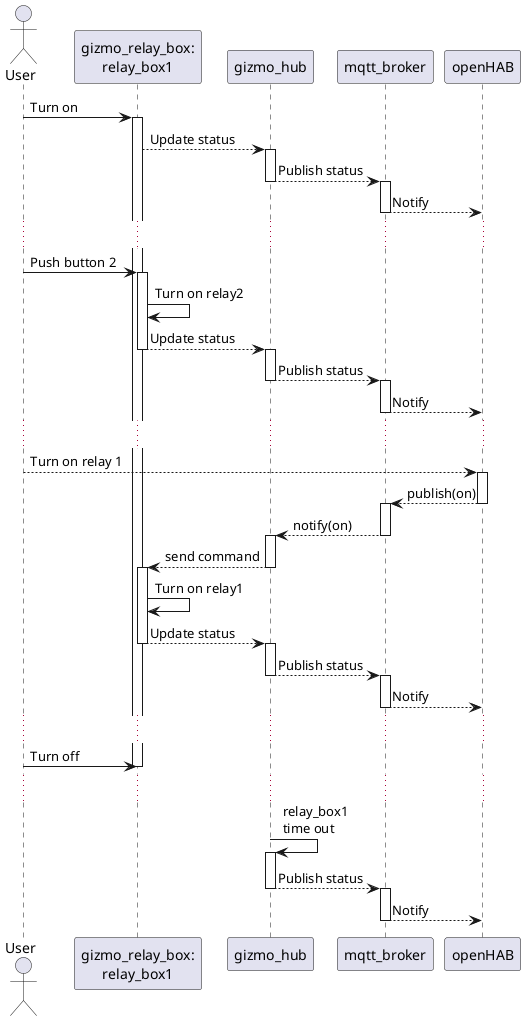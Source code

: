 @startuml
actor User
participant "gizmo_relay_box:\nrelay_box1" as gizmo_relay_box
participant gizmo_hub
participant mqtt_broker
participant openHAB

User -> gizmo_relay_box: Turn on
activate gizmo_relay_box
gizmo_relay_box --> gizmo_hub: Update status
activate gizmo_hub
gizmo_hub --> mqtt_broker: Publish status
deactivate gizmo_hub
activate mqtt_broker
mqtt_broker --> openHAB: Notify
deactivate mqtt_broker

...

User -> gizmo_relay_box: Push button 2
activate gizmo_relay_box
gizmo_relay_box -> gizmo_relay_box: Turn on relay2
gizmo_relay_box --> gizmo_hub: Update status
deactivate gizmo_relay_box
activate gizmo_hub
gizmo_hub --> mqtt_broker: Publish status
deactivate gizmo_hub
activate mqtt_broker
mqtt_broker --> openHAB: Notify
deactivate mqtt_broker

...

User --> openHAB: Turn on relay 1
activate openHAB
openHAB --> mqtt_broker: publish(on)
deactivate openHAB
activate mqtt_broker
mqtt_broker --> gizmo_hub: notify(on)
deactivate mqtt_broker
activate gizmo_hub
gizmo_hub --> gizmo_relay_box: send command
deactivate gizmo_hub
activate gizmo_relay_box
gizmo_relay_box -> gizmo_relay_box: Turn on relay1
gizmo_relay_box --> gizmo_hub: Update status
deactivate gizmo_relay_box
activate gizmo_hub
gizmo_hub --> mqtt_broker: Publish status
deactivate gizmo_hub
activate mqtt_broker
mqtt_broker --> openHAB: Notify
deactivate mqtt_broker

...

User -> gizmo_relay_box: Turn off
deactivate gizmo_relay_box

...

gizmo_hub -> gizmo_hub: relay_box1 \ntime out
activate gizmo_hub
gizmo_hub --> mqtt_broker: Publish status
deactivate gizmo_hub
activate mqtt_broker
mqtt_broker --> openHAB: Notify
deactivate mqtt_broker
@enduml
